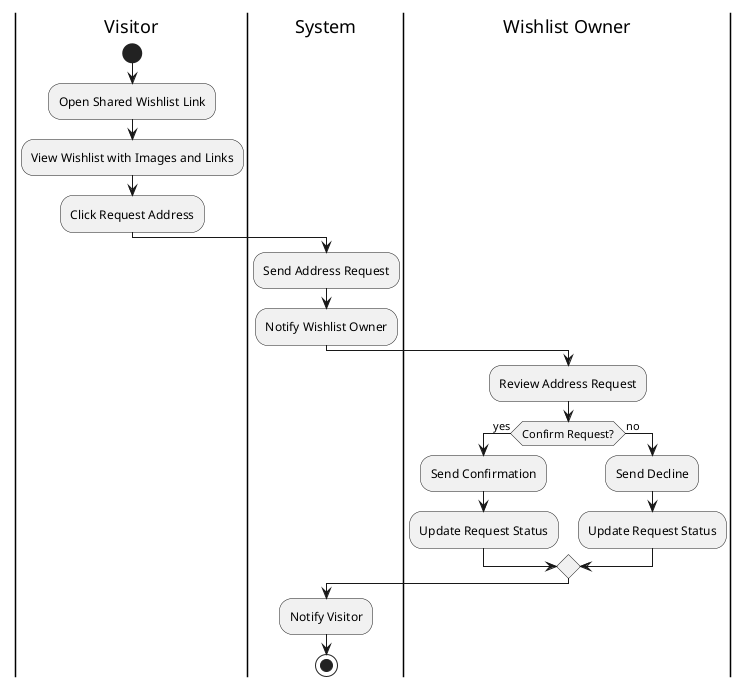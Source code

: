 @startuml
|Visitor|
start
:Open Shared Wishlist Link;
:View Wishlist with Images and Links;
:Click Request Address;

|System|
:Send Address Request;
:Notify Wishlist Owner;

|Wishlist Owner|
:Review Address Request;
if (Confirm Request?) then (yes)
    :Send Confirmation;
    :Update Request Status;
else (no)
    :Send Decline;
    :Update Request Status;
endif

|System|
:Notify Visitor;
stop
@enduml
